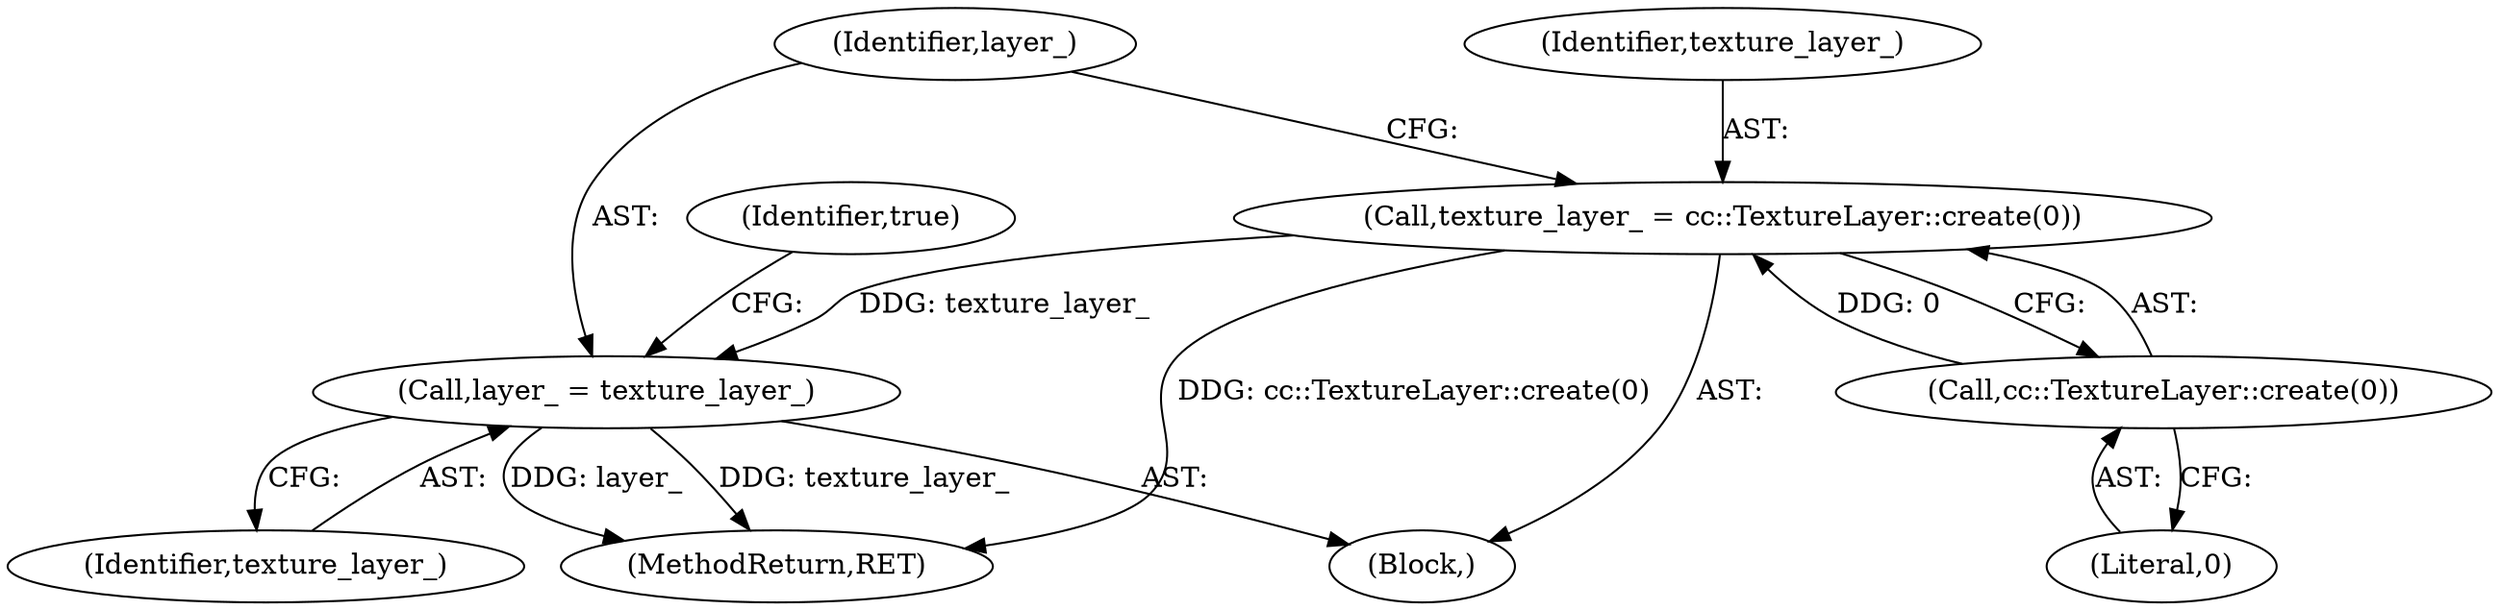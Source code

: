 digraph "0_Chrome_18d67244984a574ba2dd8779faabc0e3e34f4b76_17@API" {
"1000115" [label="(Call,texture_layer_ = cc::TextureLayer::create(0))"];
"1000117" [label="(Call,cc::TextureLayer::create(0))"];
"1000119" [label="(Call,layer_ = texture_layer_)"];
"1000118" [label="(Literal,0)"];
"1000130" [label="(MethodReturn,RET)"];
"1000123" [label="(Identifier,true)"];
"1000115" [label="(Call,texture_layer_ = cc::TextureLayer::create(0))"];
"1000116" [label="(Identifier,texture_layer_)"];
"1000120" [label="(Identifier,layer_)"];
"1000117" [label="(Call,cc::TextureLayer::create(0))"];
"1000121" [label="(Identifier,texture_layer_)"];
"1000114" [label="(Block,)"];
"1000119" [label="(Call,layer_ = texture_layer_)"];
"1000115" -> "1000114"  [label="AST: "];
"1000115" -> "1000117"  [label="CFG: "];
"1000116" -> "1000115"  [label="AST: "];
"1000117" -> "1000115"  [label="AST: "];
"1000120" -> "1000115"  [label="CFG: "];
"1000115" -> "1000130"  [label="DDG: cc::TextureLayer::create(0)"];
"1000117" -> "1000115"  [label="DDG: 0"];
"1000115" -> "1000119"  [label="DDG: texture_layer_"];
"1000117" -> "1000118"  [label="CFG: "];
"1000118" -> "1000117"  [label="AST: "];
"1000119" -> "1000114"  [label="AST: "];
"1000119" -> "1000121"  [label="CFG: "];
"1000120" -> "1000119"  [label="AST: "];
"1000121" -> "1000119"  [label="AST: "];
"1000123" -> "1000119"  [label="CFG: "];
"1000119" -> "1000130"  [label="DDG: texture_layer_"];
"1000119" -> "1000130"  [label="DDG: layer_"];
}
